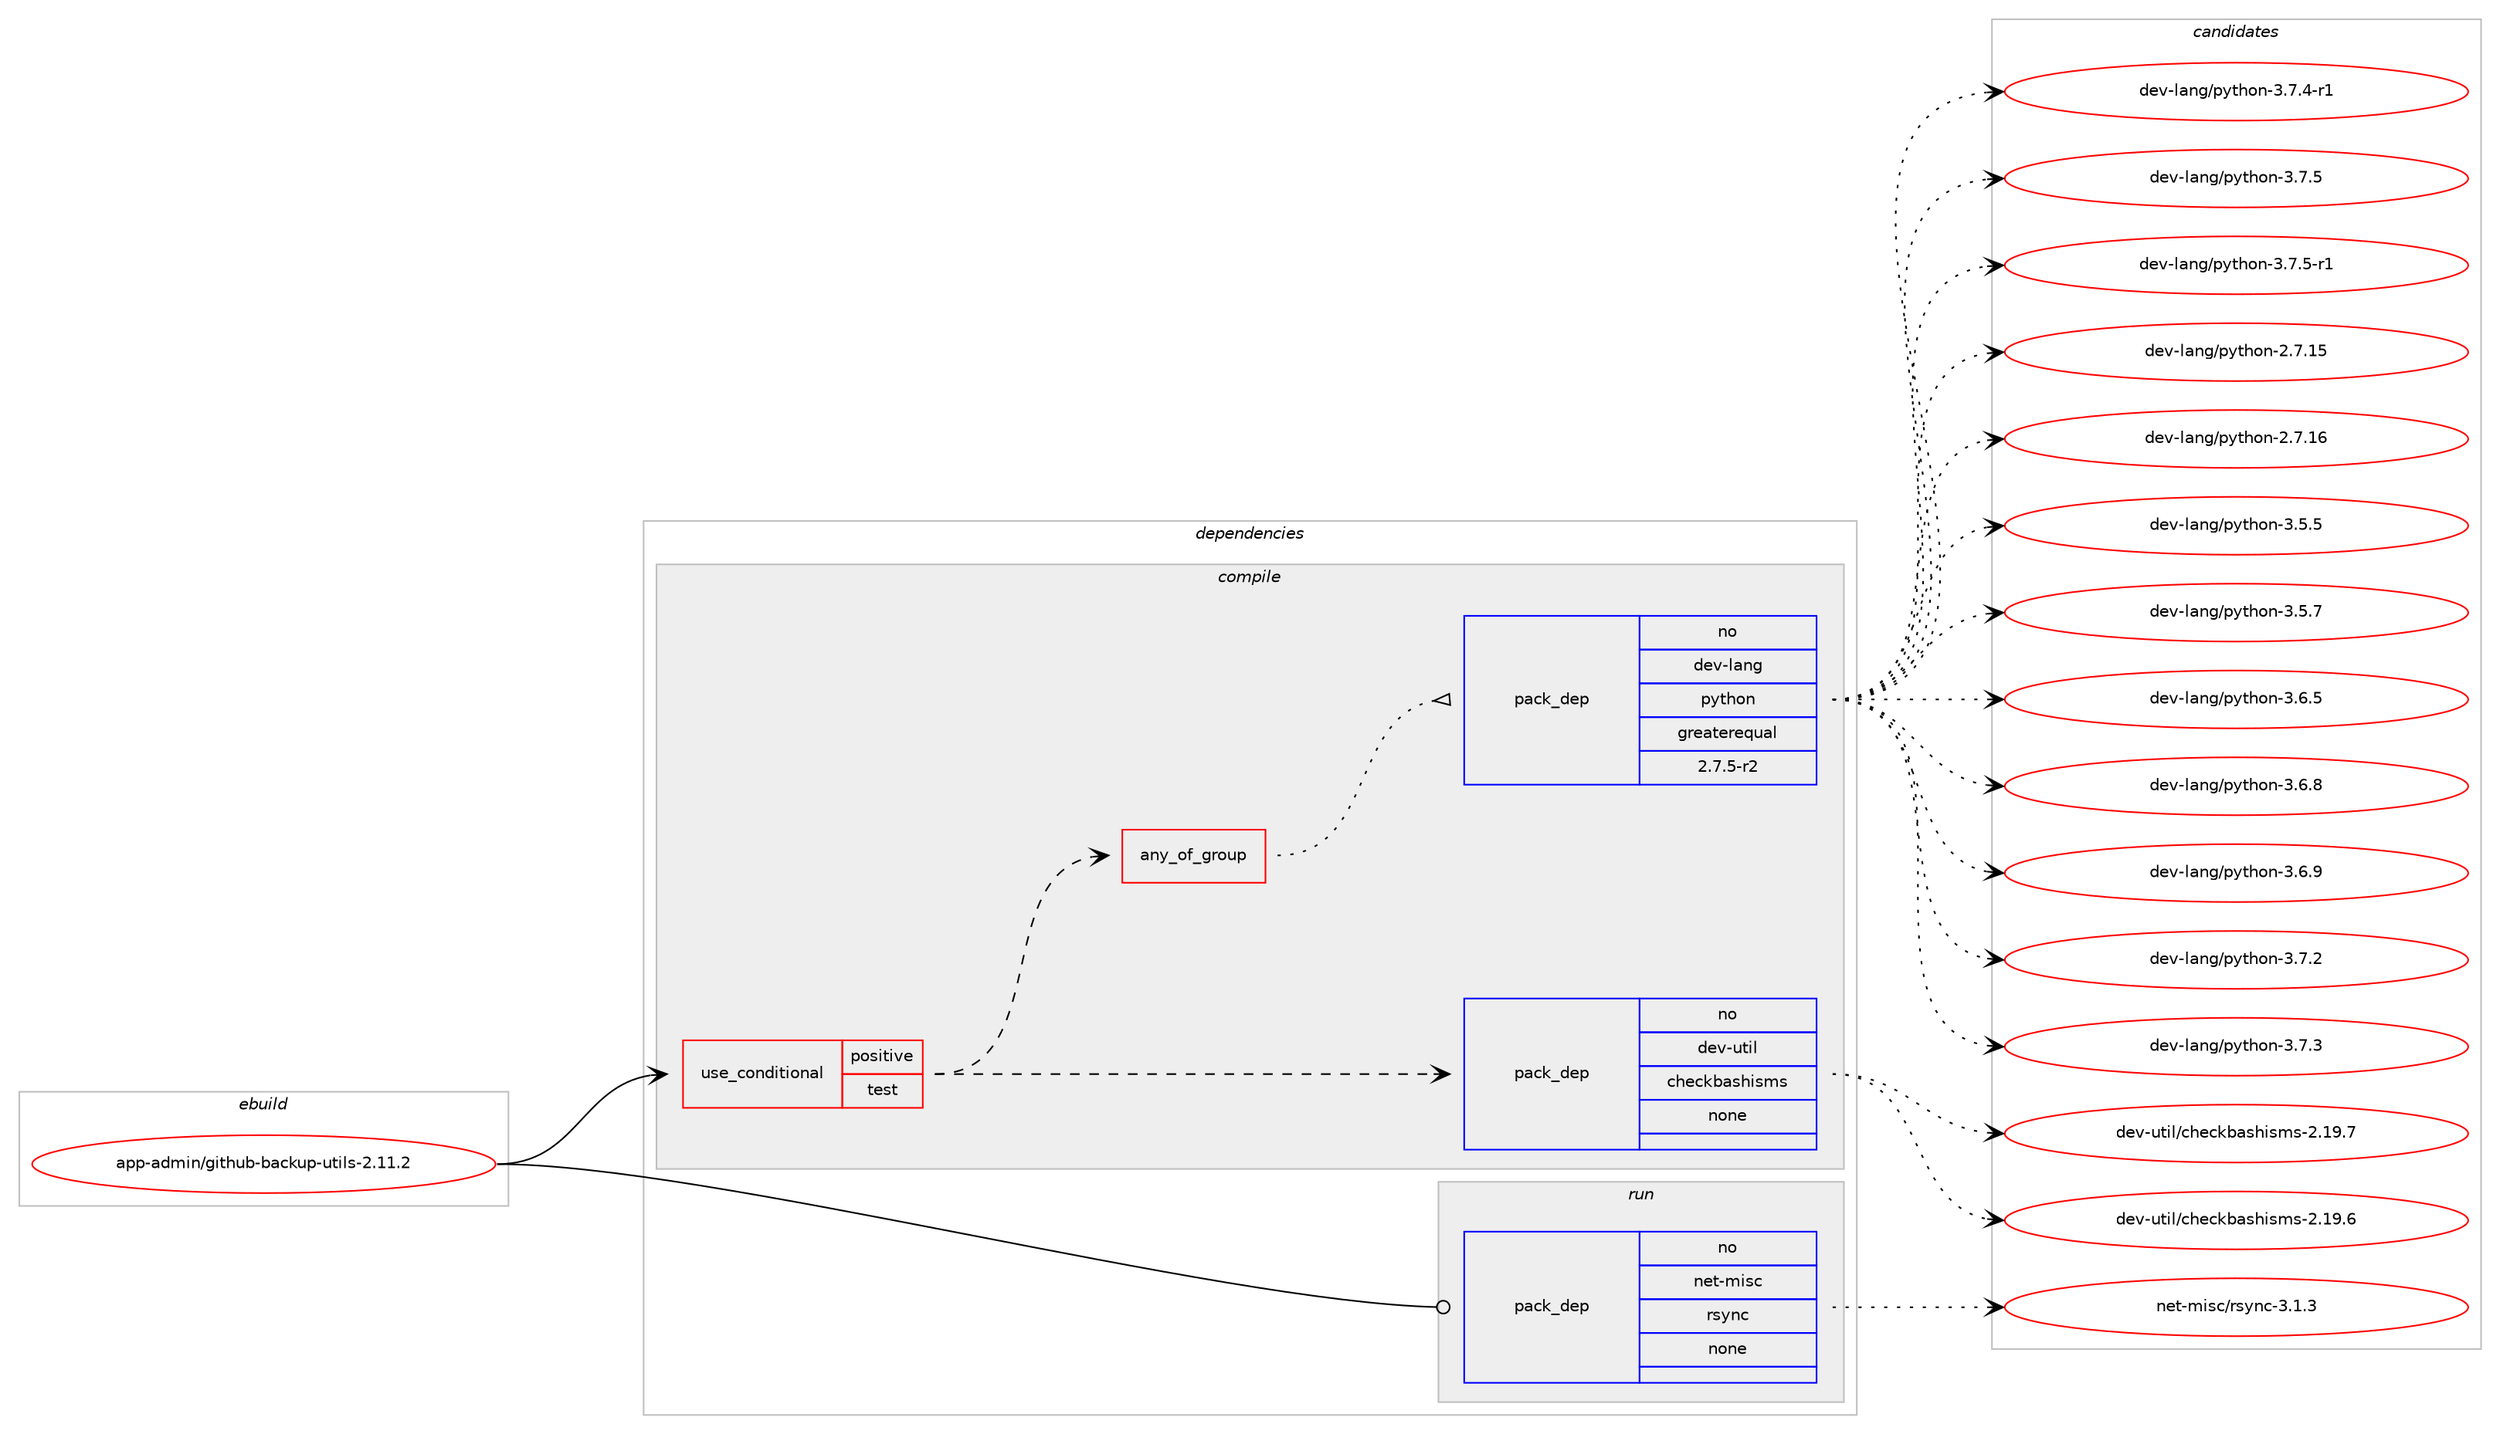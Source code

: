 digraph prolog {

# *************
# Graph options
# *************

newrank=true;
concentrate=true;
compound=true;
graph [rankdir=LR,fontname=Helvetica,fontsize=10,ranksep=1.5];#, ranksep=2.5, nodesep=0.2];
edge  [arrowhead=vee];
node  [fontname=Helvetica,fontsize=10];

# **********
# The ebuild
# **********

subgraph cluster_leftcol {
color=gray;
rank=same;
label=<<i>ebuild</i>>;
id [label="app-admin/github-backup-utils-2.11.2", color=red, width=4, href="../app-admin/github-backup-utils-2.11.2.svg"];
}

# ****************
# The dependencies
# ****************

subgraph cluster_midcol {
color=gray;
label=<<i>dependencies</i>>;
subgraph cluster_compile {
fillcolor="#eeeeee";
style=filled;
label=<<i>compile</i>>;
subgraph cond111075 {
dependency466935 [label=<<TABLE BORDER="0" CELLBORDER="1" CELLSPACING="0" CELLPADDING="4"><TR><TD ROWSPAN="3" CELLPADDING="10">use_conditional</TD></TR><TR><TD>positive</TD></TR><TR><TD>test</TD></TR></TABLE>>, shape=none, color=red];
subgraph pack347360 {
dependency466936 [label=<<TABLE BORDER="0" CELLBORDER="1" CELLSPACING="0" CELLPADDING="4" WIDTH="220"><TR><TD ROWSPAN="6" CELLPADDING="30">pack_dep</TD></TR><TR><TD WIDTH="110">no</TD></TR><TR><TD>dev-util</TD></TR><TR><TD>checkbashisms</TD></TR><TR><TD>none</TD></TR><TR><TD></TD></TR></TABLE>>, shape=none, color=blue];
}
dependency466935:e -> dependency466936:w [weight=20,style="dashed",arrowhead="vee"];
subgraph any8202 {
dependency466937 [label=<<TABLE BORDER="0" CELLBORDER="1" CELLSPACING="0" CELLPADDING="4"><TR><TD CELLPADDING="10">any_of_group</TD></TR></TABLE>>, shape=none, color=red];subgraph pack347361 {
dependency466938 [label=<<TABLE BORDER="0" CELLBORDER="1" CELLSPACING="0" CELLPADDING="4" WIDTH="220"><TR><TD ROWSPAN="6" CELLPADDING="30">pack_dep</TD></TR><TR><TD WIDTH="110">no</TD></TR><TR><TD>dev-lang</TD></TR><TR><TD>python</TD></TR><TR><TD>greaterequal</TD></TR><TR><TD>2.7.5-r2</TD></TR></TABLE>>, shape=none, color=blue];
}
dependency466937:e -> dependency466938:w [weight=20,style="dotted",arrowhead="oinv"];
}
dependency466935:e -> dependency466937:w [weight=20,style="dashed",arrowhead="vee"];
}
id:e -> dependency466935:w [weight=20,style="solid",arrowhead="vee"];
}
subgraph cluster_compileandrun {
fillcolor="#eeeeee";
style=filled;
label=<<i>compile and run</i>>;
}
subgraph cluster_run {
fillcolor="#eeeeee";
style=filled;
label=<<i>run</i>>;
subgraph pack347362 {
dependency466939 [label=<<TABLE BORDER="0" CELLBORDER="1" CELLSPACING="0" CELLPADDING="4" WIDTH="220"><TR><TD ROWSPAN="6" CELLPADDING="30">pack_dep</TD></TR><TR><TD WIDTH="110">no</TD></TR><TR><TD>net-misc</TD></TR><TR><TD>rsync</TD></TR><TR><TD>none</TD></TR><TR><TD></TD></TR></TABLE>>, shape=none, color=blue];
}
id:e -> dependency466939:w [weight=20,style="solid",arrowhead="odot"];
}
}

# **************
# The candidates
# **************

subgraph cluster_choices {
rank=same;
color=gray;
label=<<i>candidates</i>>;

subgraph choice347360 {
color=black;
nodesep=1;
choice10010111845117116105108479910410199107989711510410511510911545504649574654 [label="dev-util/checkbashisms-2.19.6", color=red, width=4,href="../dev-util/checkbashisms-2.19.6.svg"];
choice10010111845117116105108479910410199107989711510410511510911545504649574655 [label="dev-util/checkbashisms-2.19.7", color=red, width=4,href="../dev-util/checkbashisms-2.19.7.svg"];
dependency466936:e -> choice10010111845117116105108479910410199107989711510410511510911545504649574654:w [style=dotted,weight="100"];
dependency466936:e -> choice10010111845117116105108479910410199107989711510410511510911545504649574655:w [style=dotted,weight="100"];
}
subgraph choice347361 {
color=black;
nodesep=1;
choice10010111845108971101034711212111610411111045504655464953 [label="dev-lang/python-2.7.15", color=red, width=4,href="../dev-lang/python-2.7.15.svg"];
choice10010111845108971101034711212111610411111045504655464954 [label="dev-lang/python-2.7.16", color=red, width=4,href="../dev-lang/python-2.7.16.svg"];
choice100101118451089711010347112121116104111110455146534653 [label="dev-lang/python-3.5.5", color=red, width=4,href="../dev-lang/python-3.5.5.svg"];
choice100101118451089711010347112121116104111110455146534655 [label="dev-lang/python-3.5.7", color=red, width=4,href="../dev-lang/python-3.5.7.svg"];
choice100101118451089711010347112121116104111110455146544653 [label="dev-lang/python-3.6.5", color=red, width=4,href="../dev-lang/python-3.6.5.svg"];
choice100101118451089711010347112121116104111110455146544656 [label="dev-lang/python-3.6.8", color=red, width=4,href="../dev-lang/python-3.6.8.svg"];
choice100101118451089711010347112121116104111110455146544657 [label="dev-lang/python-3.6.9", color=red, width=4,href="../dev-lang/python-3.6.9.svg"];
choice100101118451089711010347112121116104111110455146554650 [label="dev-lang/python-3.7.2", color=red, width=4,href="../dev-lang/python-3.7.2.svg"];
choice100101118451089711010347112121116104111110455146554651 [label="dev-lang/python-3.7.3", color=red, width=4,href="../dev-lang/python-3.7.3.svg"];
choice1001011184510897110103471121211161041111104551465546524511449 [label="dev-lang/python-3.7.4-r1", color=red, width=4,href="../dev-lang/python-3.7.4-r1.svg"];
choice100101118451089711010347112121116104111110455146554653 [label="dev-lang/python-3.7.5", color=red, width=4,href="../dev-lang/python-3.7.5.svg"];
choice1001011184510897110103471121211161041111104551465546534511449 [label="dev-lang/python-3.7.5-r1", color=red, width=4,href="../dev-lang/python-3.7.5-r1.svg"];
dependency466938:e -> choice10010111845108971101034711212111610411111045504655464953:w [style=dotted,weight="100"];
dependency466938:e -> choice10010111845108971101034711212111610411111045504655464954:w [style=dotted,weight="100"];
dependency466938:e -> choice100101118451089711010347112121116104111110455146534653:w [style=dotted,weight="100"];
dependency466938:e -> choice100101118451089711010347112121116104111110455146534655:w [style=dotted,weight="100"];
dependency466938:e -> choice100101118451089711010347112121116104111110455146544653:w [style=dotted,weight="100"];
dependency466938:e -> choice100101118451089711010347112121116104111110455146544656:w [style=dotted,weight="100"];
dependency466938:e -> choice100101118451089711010347112121116104111110455146544657:w [style=dotted,weight="100"];
dependency466938:e -> choice100101118451089711010347112121116104111110455146554650:w [style=dotted,weight="100"];
dependency466938:e -> choice100101118451089711010347112121116104111110455146554651:w [style=dotted,weight="100"];
dependency466938:e -> choice1001011184510897110103471121211161041111104551465546524511449:w [style=dotted,weight="100"];
dependency466938:e -> choice100101118451089711010347112121116104111110455146554653:w [style=dotted,weight="100"];
dependency466938:e -> choice1001011184510897110103471121211161041111104551465546534511449:w [style=dotted,weight="100"];
}
subgraph choice347362 {
color=black;
nodesep=1;
choice11010111645109105115994711411512111099455146494651 [label="net-misc/rsync-3.1.3", color=red, width=4,href="../net-misc/rsync-3.1.3.svg"];
dependency466939:e -> choice11010111645109105115994711411512111099455146494651:w [style=dotted,weight="100"];
}
}

}

